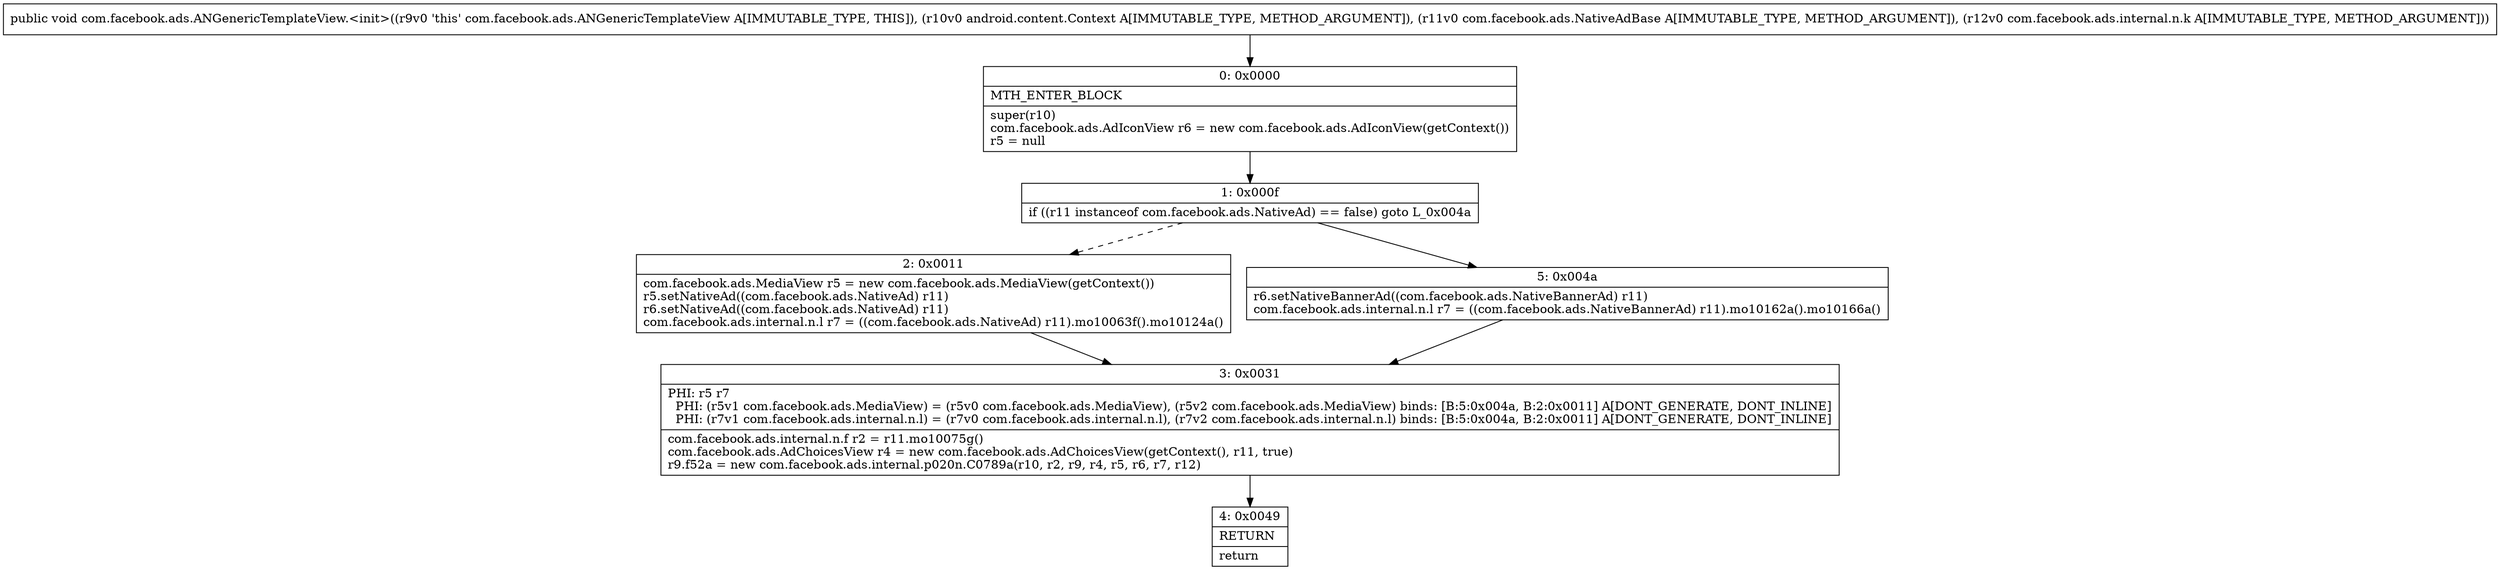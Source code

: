 digraph "CFG forcom.facebook.ads.ANGenericTemplateView.\<init\>(Landroid\/content\/Context;Lcom\/facebook\/ads\/NativeAdBase;Lcom\/facebook\/ads\/internal\/n\/k;)V" {
Node_0 [shape=record,label="{0\:\ 0x0000|MTH_ENTER_BLOCK\l|super(r10)\lcom.facebook.ads.AdIconView r6 = new com.facebook.ads.AdIconView(getContext())\lr5 = null\l}"];
Node_1 [shape=record,label="{1\:\ 0x000f|if ((r11 instanceof com.facebook.ads.NativeAd) == false) goto L_0x004a\l}"];
Node_2 [shape=record,label="{2\:\ 0x0011|com.facebook.ads.MediaView r5 = new com.facebook.ads.MediaView(getContext())\lr5.setNativeAd((com.facebook.ads.NativeAd) r11)\lr6.setNativeAd((com.facebook.ads.NativeAd) r11)\lcom.facebook.ads.internal.n.l r7 = ((com.facebook.ads.NativeAd) r11).mo10063f().mo10124a()\l}"];
Node_3 [shape=record,label="{3\:\ 0x0031|PHI: r5 r7 \l  PHI: (r5v1 com.facebook.ads.MediaView) = (r5v0 com.facebook.ads.MediaView), (r5v2 com.facebook.ads.MediaView) binds: [B:5:0x004a, B:2:0x0011] A[DONT_GENERATE, DONT_INLINE]\l  PHI: (r7v1 com.facebook.ads.internal.n.l) = (r7v0 com.facebook.ads.internal.n.l), (r7v2 com.facebook.ads.internal.n.l) binds: [B:5:0x004a, B:2:0x0011] A[DONT_GENERATE, DONT_INLINE]\l|com.facebook.ads.internal.n.f r2 = r11.mo10075g()\lcom.facebook.ads.AdChoicesView r4 = new com.facebook.ads.AdChoicesView(getContext(), r11, true)\lr9.f52a = new com.facebook.ads.internal.p020n.C0789a(r10, r2, r9, r4, r5, r6, r7, r12)\l}"];
Node_4 [shape=record,label="{4\:\ 0x0049|RETURN\l|return\l}"];
Node_5 [shape=record,label="{5\:\ 0x004a|r6.setNativeBannerAd((com.facebook.ads.NativeBannerAd) r11)\lcom.facebook.ads.internal.n.l r7 = ((com.facebook.ads.NativeBannerAd) r11).mo10162a().mo10166a()\l}"];
MethodNode[shape=record,label="{public void com.facebook.ads.ANGenericTemplateView.\<init\>((r9v0 'this' com.facebook.ads.ANGenericTemplateView A[IMMUTABLE_TYPE, THIS]), (r10v0 android.content.Context A[IMMUTABLE_TYPE, METHOD_ARGUMENT]), (r11v0 com.facebook.ads.NativeAdBase A[IMMUTABLE_TYPE, METHOD_ARGUMENT]), (r12v0 com.facebook.ads.internal.n.k A[IMMUTABLE_TYPE, METHOD_ARGUMENT])) }"];
MethodNode -> Node_0;
Node_0 -> Node_1;
Node_1 -> Node_2[style=dashed];
Node_1 -> Node_5;
Node_2 -> Node_3;
Node_3 -> Node_4;
Node_5 -> Node_3;
}

